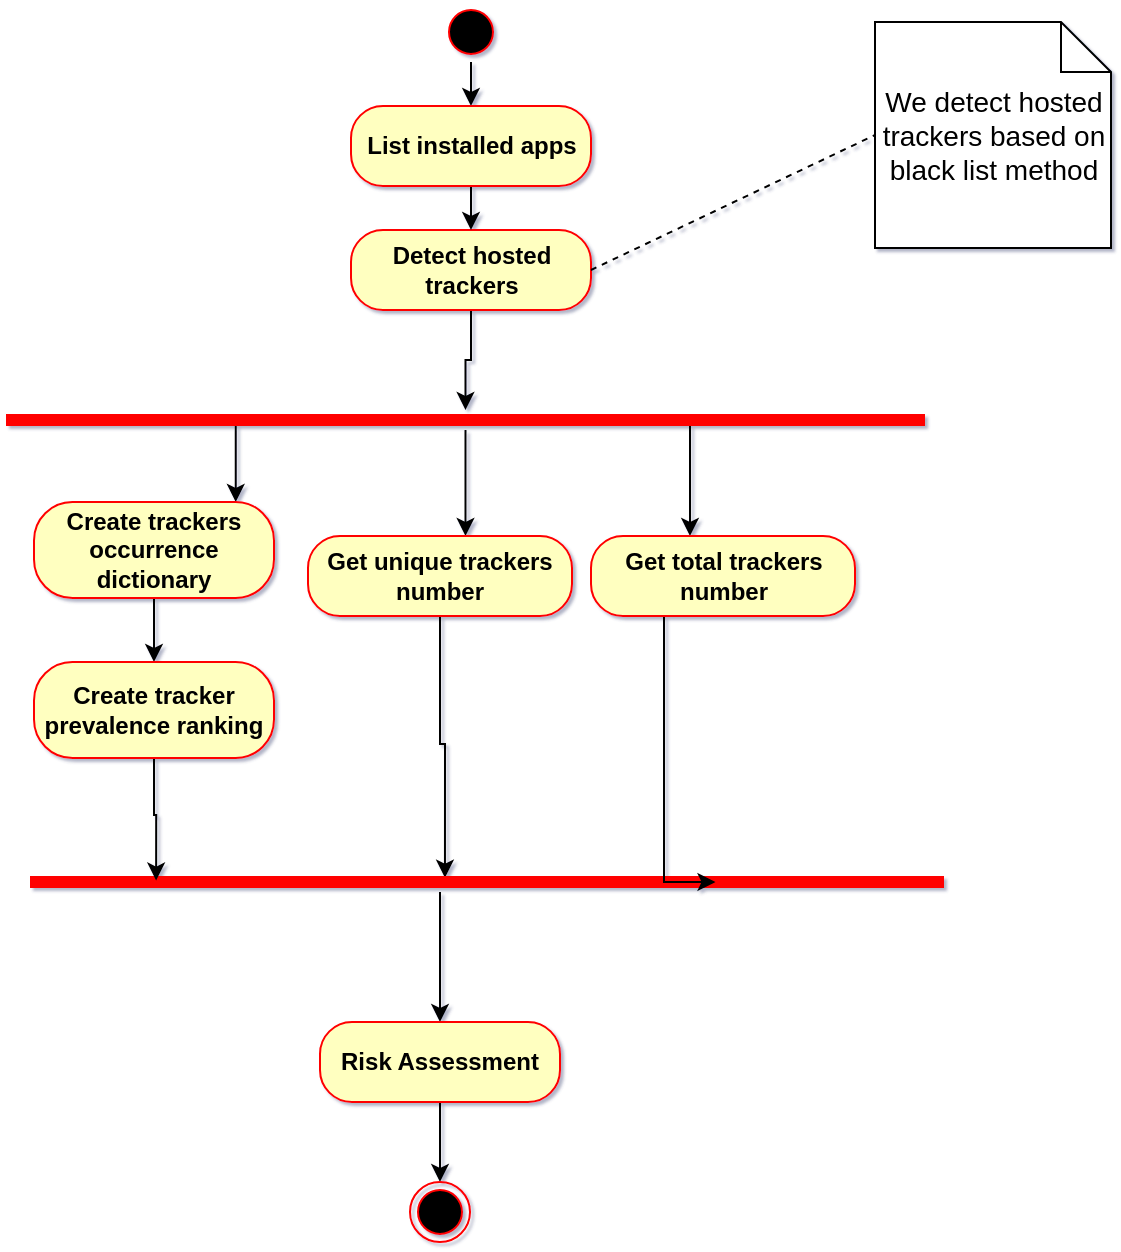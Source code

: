 <mxfile version="17.1.3" type="github" pages="2">
  <diagram name="ActivityDiagram" id="e7e014a7-5840-1c2e-5031-d8a46d1fe8dd">
    <mxGraphModel dx="1483" dy="716" grid="0" gridSize="10" guides="1" tooltips="1" connect="1" arrows="1" fold="1" page="1" pageScale="1" pageWidth="1169" pageHeight="827" background="none" math="0" shadow="1">
      <root>
        <mxCell id="0" />
        <mxCell id="1" parent="0" />
        <mxCell id="20" value="" style="endArrow=open;strokeColor=#FF0000;endFill=1;rounded=0" parent="1" edge="1">
          <mxGeometry relative="1" as="geometry">
            <mxPoint x="334.5" y="478" as="sourcePoint" />
          </mxGeometry>
        </mxCell>
        <mxCell id="eUxNEI42pMunA3Mqbt3s-174" style="edgeStyle=orthogonalEdgeStyle;rounded=0;orthogonalLoop=1;jettySize=auto;html=1;entryX=0.5;entryY=0;entryDx=0;entryDy=0;" parent="1" source="eUxNEI42pMunA3Mqbt3s-53" target="eUxNEI42pMunA3Mqbt3s-75" edge="1">
          <mxGeometry relative="1" as="geometry" />
        </mxCell>
        <mxCell id="eUxNEI42pMunA3Mqbt3s-53" value="" style="ellipse;html=1;shape=startState;fillColor=#000000;strokeColor=#ff0000;" parent="1" vertex="1">
          <mxGeometry x="638.5" y="18" width="30" height="30" as="geometry" />
        </mxCell>
        <mxCell id="R0YfrLmzU3xui9KvEFm_-47" style="edgeStyle=orthogonalEdgeStyle;rounded=0;orthogonalLoop=1;jettySize=auto;html=1;" edge="1" parent="1" source="eUxNEI42pMunA3Mqbt3s-55" target="eUxNEI42pMunA3Mqbt3s-58">
          <mxGeometry relative="1" as="geometry" />
        </mxCell>
        <mxCell id="eUxNEI42pMunA3Mqbt3s-55" value="&lt;b&gt;Detect hosted trackers&lt;/b&gt;" style="rounded=1;whiteSpace=wrap;html=1;arcSize=40;fontColor=#000000;fillColor=#ffffc0;strokeColor=#ff0000;shadow=0;" parent="1" vertex="1">
          <mxGeometry x="593.5" y="132" width="120" height="40" as="geometry" />
        </mxCell>
        <mxCell id="R0YfrLmzU3xui9KvEFm_-27" style="edgeStyle=orthogonalEdgeStyle;rounded=0;orthogonalLoop=1;jettySize=auto;html=1;exitX=0.25;exitY=0.5;exitDx=0;exitDy=0;exitPerimeter=0;" edge="1" parent="1" source="eUxNEI42pMunA3Mqbt3s-58" target="eUxNEI42pMunA3Mqbt3s-64">
          <mxGeometry relative="1" as="geometry">
            <Array as="points">
              <mxPoint x="471" y="276" />
            </Array>
          </mxGeometry>
        </mxCell>
        <mxCell id="R0YfrLmzU3xui9KvEFm_-28" style="edgeStyle=orthogonalEdgeStyle;rounded=0;orthogonalLoop=1;jettySize=auto;html=1;exitX=0.75;exitY=0.5;exitDx=0;exitDy=0;exitPerimeter=0;" edge="1" parent="1" source="eUxNEI42pMunA3Mqbt3s-58" target="R0YfrLmzU3xui9KvEFm_-20">
          <mxGeometry relative="1" as="geometry">
            <Array as="points">
              <mxPoint x="763" y="268" />
              <mxPoint x="763" y="268" />
            </Array>
          </mxGeometry>
        </mxCell>
        <mxCell id="R0YfrLmzU3xui9KvEFm_-36" style="edgeStyle=orthogonalEdgeStyle;rounded=0;orthogonalLoop=1;jettySize=auto;html=1;" edge="1" parent="1" source="eUxNEI42pMunA3Mqbt3s-58" target="eUxNEI42pMunA3Mqbt3s-61">
          <mxGeometry relative="1" as="geometry">
            <Array as="points">
              <mxPoint x="615" y="297" />
              <mxPoint x="615" y="297" />
            </Array>
          </mxGeometry>
        </mxCell>
        <mxCell id="eUxNEI42pMunA3Mqbt3s-58" value="" style="shape=line;html=1;strokeWidth=6;strokeColor=#ff0000;shadow=0;" parent="1" vertex="1">
          <mxGeometry x="421" y="222" width="459.5" height="10" as="geometry" />
        </mxCell>
        <mxCell id="R0YfrLmzU3xui9KvEFm_-33" style="edgeStyle=orthogonalEdgeStyle;rounded=0;orthogonalLoop=1;jettySize=auto;html=1;entryX=0.454;entryY=0.286;entryDx=0;entryDy=0;entryPerimeter=0;" edge="1" parent="1" source="eUxNEI42pMunA3Mqbt3s-61" target="eUxNEI42pMunA3Mqbt3s-181">
          <mxGeometry relative="1" as="geometry">
            <Array as="points">
              <mxPoint x="638" y="389" />
              <mxPoint x="640" y="389" />
            </Array>
          </mxGeometry>
        </mxCell>
        <mxCell id="eUxNEI42pMunA3Mqbt3s-61" value="&lt;b&gt;Get unique trackers number&lt;br&gt;&lt;/b&gt;" style="rounded=1;whiteSpace=wrap;html=1;arcSize=40;fontColor=#000000;fillColor=#ffffc0;strokeColor=#ff0000;shadow=0;" parent="1" vertex="1">
          <mxGeometry x="572" y="285" width="132" height="40" as="geometry" />
        </mxCell>
        <mxCell id="R0YfrLmzU3xui9KvEFm_-30" style="edgeStyle=orthogonalEdgeStyle;rounded=0;orthogonalLoop=1;jettySize=auto;html=1;" edge="1" parent="1" source="eUxNEI42pMunA3Mqbt3s-64" target="3er8K44GUwtg0XO3_3Fd-20">
          <mxGeometry relative="1" as="geometry" />
        </mxCell>
        <mxCell id="eUxNEI42pMunA3Mqbt3s-64" value="&lt;div&gt;&lt;br&gt;&lt;/div&gt;&lt;div&gt;&lt;br&gt;&lt;/div&gt;&lt;div align=&quot;center&quot;&gt;&lt;b&gt;Create trackers occurrence dictionary&lt;/b&gt;&lt;/div&gt;&lt;div&gt;&lt;b&gt;&lt;br&gt;&lt;/b&gt;&lt;/div&gt;&lt;div&gt;&lt;br&gt;&lt;/div&gt;" style="rounded=1;whiteSpace=wrap;html=1;arcSize=40;fontColor=#000000;fillColor=#ffffc0;strokeColor=#ff0000;shadow=0;" parent="1" vertex="1">
          <mxGeometry x="435" y="268" width="120" height="48" as="geometry" />
        </mxCell>
        <mxCell id="eUxNEI42pMunA3Mqbt3s-68" value="&lt;div&gt;&lt;font style=&quot;font-size: 14px&quot;&gt;We detect hosted trackers based on black list method&lt;/font&gt;&lt;/div&gt;&lt;div&gt;&lt;br&gt;&lt;/div&gt;" style="shape=note2;boundedLbl=1;whiteSpace=wrap;html=1;size=25;verticalAlign=top;align=center;shadow=0;" parent="1" vertex="1">
          <mxGeometry x="855.5" y="28" width="118" height="113" as="geometry" />
        </mxCell>
        <mxCell id="eUxNEI42pMunA3Mqbt3s-175" style="edgeStyle=orthogonalEdgeStyle;rounded=0;orthogonalLoop=1;jettySize=auto;html=1;entryX=0.5;entryY=0;entryDx=0;entryDy=0;" parent="1" source="eUxNEI42pMunA3Mqbt3s-75" target="eUxNEI42pMunA3Mqbt3s-55" edge="1">
          <mxGeometry relative="1" as="geometry" />
        </mxCell>
        <mxCell id="eUxNEI42pMunA3Mqbt3s-75" value="&lt;div&gt;&lt;b&gt;List installed apps&lt;/b&gt;&lt;/div&gt;" style="rounded=1;whiteSpace=wrap;html=1;arcSize=40;fontColor=#000000;fillColor=#ffffc0;strokeColor=#ff0000;shadow=0;" parent="1" vertex="1">
          <mxGeometry x="593.5" y="70" width="120" height="40" as="geometry" />
        </mxCell>
        <mxCell id="eUxNEI42pMunA3Mqbt3s-173" value="" style="html=1;labelBackgroundColor=#ffffff;endArrow=none;endFill=0;jettySize=auto;orthogonalLoop=1;strokeWidth=1;dashed=1;fontSize=14;rounded=0;exitX=1;exitY=0.5;exitDx=0;exitDy=0;entryX=0;entryY=0.5;entryDx=0;entryDy=0;entryPerimeter=0;" parent="1" source="eUxNEI42pMunA3Mqbt3s-55" target="eUxNEI42pMunA3Mqbt3s-68" edge="1">
          <mxGeometry width="60" height="60" relative="1" as="geometry">
            <mxPoint x="889.5" y="127" as="sourcePoint" />
            <mxPoint x="949.5" y="67" as="targetPoint" />
          </mxGeometry>
        </mxCell>
        <mxCell id="R0YfrLmzU3xui9KvEFm_-42" style="edgeStyle=orthogonalEdgeStyle;rounded=0;orthogonalLoop=1;jettySize=auto;html=1;" edge="1" parent="1" source="eUxNEI42pMunA3Mqbt3s-181" target="eUxNEI42pMunA3Mqbt3s-183">
          <mxGeometry relative="1" as="geometry">
            <Array as="points">
              <mxPoint x="638" y="487" />
              <mxPoint x="638" y="487" />
            </Array>
          </mxGeometry>
        </mxCell>
        <mxCell id="eUxNEI42pMunA3Mqbt3s-181" value="" style="shape=line;html=1;strokeWidth=6;strokeColor=#ff0000;shadow=0;" parent="1" vertex="1">
          <mxGeometry x="433" y="453" width="457" height="10" as="geometry" />
        </mxCell>
        <mxCell id="R0YfrLmzU3xui9KvEFm_-43" style="edgeStyle=orthogonalEdgeStyle;rounded=0;orthogonalLoop=1;jettySize=auto;html=1;entryX=0.5;entryY=0;entryDx=0;entryDy=0;" edge="1" parent="1" source="eUxNEI42pMunA3Mqbt3s-183" target="eUxNEI42pMunA3Mqbt3s-185">
          <mxGeometry relative="1" as="geometry" />
        </mxCell>
        <mxCell id="eUxNEI42pMunA3Mqbt3s-183" value="&lt;div&gt;&lt;b&gt;Risk Assessment&lt;/b&gt;&lt;/div&gt;" style="rounded=1;whiteSpace=wrap;html=1;arcSize=40;fontColor=#000000;fillColor=#ffffc0;strokeColor=#ff0000;shadow=0;" parent="1" vertex="1">
          <mxGeometry x="578" y="528" width="120" height="40" as="geometry" />
        </mxCell>
        <mxCell id="R0YfrLmzU3xui9KvEFm_-41" style="edgeStyle=orthogonalEdgeStyle;rounded=0;orthogonalLoop=1;jettySize=auto;html=1;entryX=0.138;entryY=0.429;entryDx=0;entryDy=0;entryPerimeter=0;" edge="1" parent="1" source="3er8K44GUwtg0XO3_3Fd-20" target="eUxNEI42pMunA3Mqbt3s-181">
          <mxGeometry relative="1" as="geometry" />
        </mxCell>
        <mxCell id="3er8K44GUwtg0XO3_3Fd-20" value="&lt;div&gt;&lt;br&gt;&lt;/div&gt;&lt;div&gt;&lt;br&gt;&lt;/div&gt;&lt;div align=&quot;center&quot;&gt;&lt;b&gt;Create tracker prevalence ranking&lt;/b&gt;&lt;/div&gt;&lt;div&gt;&lt;b&gt;&lt;br&gt;&lt;/b&gt;&lt;/div&gt;&lt;div&gt;&lt;br&gt;&lt;/div&gt;" style="rounded=1;whiteSpace=wrap;html=1;arcSize=40;fontColor=#000000;fillColor=#ffffc0;strokeColor=#ff0000;shadow=0;" vertex="1" parent="1">
          <mxGeometry x="435" y="348" width="120" height="48" as="geometry" />
        </mxCell>
        <mxCell id="R0YfrLmzU3xui9KvEFm_-37" style="edgeStyle=orthogonalEdgeStyle;rounded=0;orthogonalLoop=1;jettySize=auto;html=1;entryX=0.75;entryY=0.5;entryDx=0;entryDy=0;entryPerimeter=0;" edge="1" parent="1" source="R0YfrLmzU3xui9KvEFm_-20" target="eUxNEI42pMunA3Mqbt3s-181">
          <mxGeometry relative="1" as="geometry">
            <Array as="points">
              <mxPoint x="750" y="440" />
              <mxPoint x="750" y="440" />
            </Array>
          </mxGeometry>
        </mxCell>
        <mxCell id="R0YfrLmzU3xui9KvEFm_-20" value="&lt;b&gt;Get total trackers number&lt;br&gt;&lt;/b&gt;" style="rounded=1;whiteSpace=wrap;html=1;arcSize=40;fontColor=#000000;fillColor=#ffffc0;strokeColor=#ff0000;shadow=0;" vertex="1" parent="1">
          <mxGeometry x="713.5" y="285" width="132" height="40" as="geometry" />
        </mxCell>
        <mxCell id="eUxNEI42pMunA3Mqbt3s-185" value="" style="ellipse;html=1;shape=endState;fillColor=#000000;strokeColor=#ff0000;shadow=0;" parent="1" vertex="1">
          <mxGeometry x="623" y="608" width="30" height="30" as="geometry" />
        </mxCell>
      </root>
    </mxGraphModel>
  </diagram>
  <diagram id="JTeZN9q3ygaBYMiAIzWL" name="Class diagram">
    <mxGraphModel dx="1038" dy="501" grid="0" gridSize="10" guides="1" tooltips="1" connect="1" arrows="1" fold="1" page="1" pageScale="1" pageWidth="1169" pageHeight="827" math="0" shadow="0">
      <root>
        <mxCell id="ODLD4b_imWmEoW6CPB79-0" />
        <mxCell id="ODLD4b_imWmEoW6CPB79-1" parent="ODLD4b_imWmEoW6CPB79-0" />
        <mxCell id="ODLD4b_imWmEoW6CPB79-2" value="Android device" style="swimlane;fontStyle=0;childLayout=stackLayout;horizontal=1;startSize=26;fillColor=none;horizontalStack=0;resizeParent=1;resizeParentMax=0;resizeLast=0;collapsible=1;marginBottom=0;shadow=0;fontSize=14;" parent="ODLD4b_imWmEoW6CPB79-1" vertex="1">
          <mxGeometry x="421" y="86" width="140" height="52" as="geometry" />
        </mxCell>
        <mxCell id="ODLD4b_imWmEoW6CPB79-6" value="Tracker" style="swimlane;fontStyle=0;childLayout=stackLayout;horizontal=1;startSize=26;fillColor=none;horizontalStack=0;resizeParent=1;resizeParentMax=0;resizeLast=0;collapsible=1;marginBottom=0;shadow=0;fontSize=14;" parent="ODLD4b_imWmEoW6CPB79-1" vertex="1">
          <mxGeometry x="690" y="356" width="140" height="52" as="geometry" />
        </mxCell>
        <mxCell id="ODLD4b_imWmEoW6CPB79-7" value="Android application" style="swimlane;fontStyle=0;childLayout=stackLayout;horizontal=1;startSize=26;fillColor=none;horizontalStack=0;resizeParent=1;resizeParentMax=0;resizeLast=0;collapsible=1;marginBottom=0;shadow=0;fontSize=14;" parent="ODLD4b_imWmEoW6CPB79-1" vertex="1">
          <mxGeometry x="421" y="256" width="140" height="52" as="geometry" />
        </mxCell>
        <mxCell id="ODLD4b_imWmEoW6CPB79-9" value="Dengerous permission" style="swimlane;fontStyle=0;childLayout=stackLayout;horizontal=1;startSize=26;fillColor=none;horizontalStack=0;resizeParent=1;resizeParentMax=0;resizeLast=0;collapsible=1;marginBottom=0;shadow=0;fontSize=14;" parent="ODLD4b_imWmEoW6CPB79-1" vertex="1">
          <mxGeometry x="172" y="341" width="154" height="59" as="geometry" />
        </mxCell>
        <mxCell id="ODLD4b_imWmEoW6CPB79-10" value="Permission" style="swimlane;fontStyle=0;childLayout=stackLayout;horizontal=1;startSize=26;fillColor=none;horizontalStack=0;resizeParent=1;resizeParentMax=0;resizeLast=0;collapsible=1;marginBottom=0;shadow=0;fontSize=14;" parent="ODLD4b_imWmEoW6CPB79-1" vertex="1">
          <mxGeometry x="352" y="414" width="140" height="52" as="geometry" />
        </mxCell>
      </root>
    </mxGraphModel>
  </diagram>
</mxfile>
